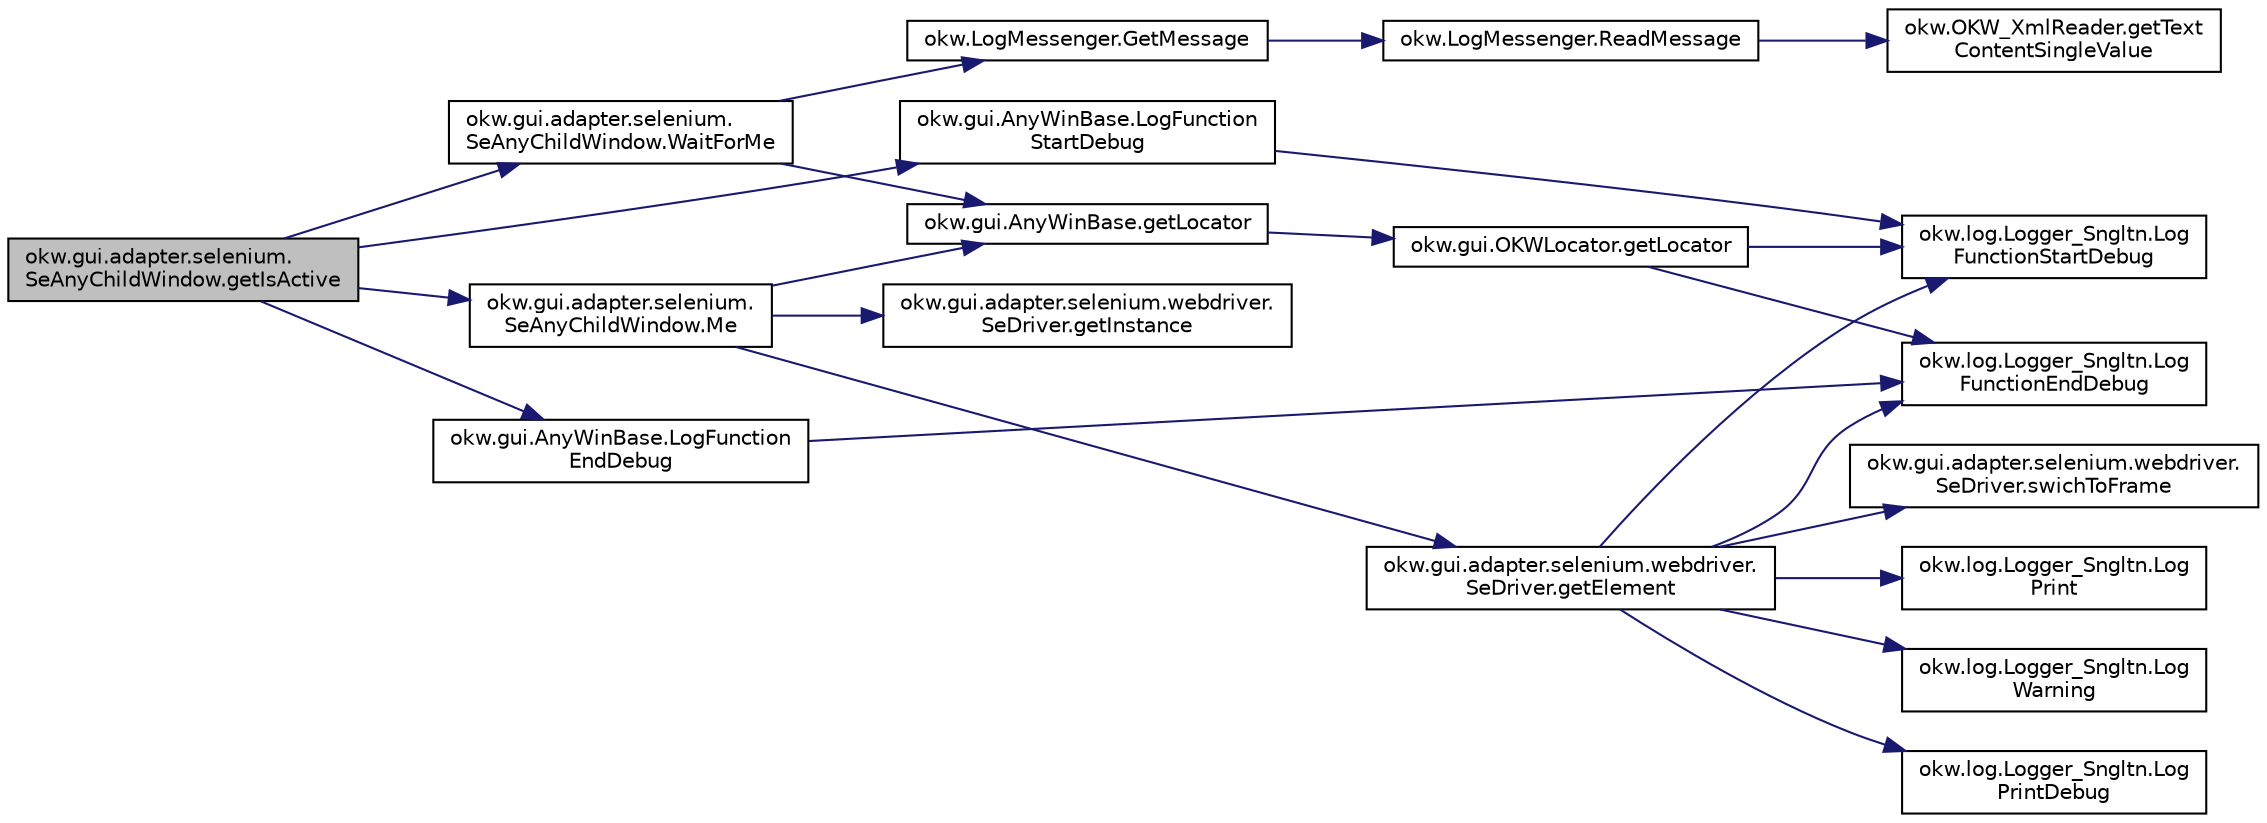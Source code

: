 digraph "okw.gui.adapter.selenium.SeAnyChildWindow.getIsActive"
{
 // INTERACTIVE_SVG=YES
 // LATEX_PDF_SIZE
  edge [fontname="Helvetica",fontsize="10",labelfontname="Helvetica",labelfontsize="10"];
  node [fontname="Helvetica",fontsize="10",shape=record];
  rankdir="LR";
  Node84 [label="okw.gui.adapter.selenium.\lSeAnyChildWindow.getIsActive",height=0.2,width=0.4,color="black", fillcolor="grey75", style="filled", fontcolor="black",tooltip="Ermittelt, ob das aktuellen Objekt aktiv ist."];
  Node84 -> Node85 [color="midnightblue",fontsize="10",style="solid",fontname="Helvetica"];
  Node85 [label="okw.gui.AnyWinBase.LogFunction\lStartDebug",height=0.2,width=0.4,color="black", fillcolor="white", style="filled",URL="$classokw_1_1gui_1_1_any_win_base.html#abaab572bdbed7b471f659d5dd8c76853",tooltip="Methode ruft die Methode Logger.Instance.LogFunctionStartDebug(fps_FunctionName), und erweitert den g..."];
  Node85 -> Node86 [color="midnightblue",fontsize="10",style="solid",fontname="Helvetica"];
  Node86 [label="okw.log.Logger_Sngltn.Log\lFunctionStartDebug",height=0.2,width=0.4,color="black", fillcolor="white", style="filled",URL="$classokw_1_1log_1_1_logger___sngltn.html#a2d4c3d22d2a52b92873ee2f3853d9c42",tooltip="LogFunctionStartDebug:"];
  Node84 -> Node87 [color="midnightblue",fontsize="10",style="solid",fontname="Helvetica"];
  Node87 [label="okw.gui.adapter.selenium.\lSeAnyChildWindow.WaitForMe",height=0.2,width=0.4,color="black", fillcolor="white", style="filled",URL="$classokw_1_1gui_1_1adapter_1_1selenium_1_1_se_any_child_window.html#a72faf4aa1717b4178fae1b0570ca9b28",tooltip="Wartet auf das Objekt Wenn kein Fenster gefunden wird,."];
  Node87 -> Node88 [color="midnightblue",fontsize="10",style="solid",fontname="Helvetica"];
  Node88 [label="okw.gui.AnyWinBase.getLocator",height=0.2,width=0.4,color="black", fillcolor="white", style="filled",URL="$classokw_1_1gui_1_1_any_win_base.html#a9929f6fae1f4e2c20df79d32d5bc79db",tooltip="Holt den vollständig (rekursiv) aufgelösten (z.B."];
  Node88 -> Node89 [color="midnightblue",fontsize="10",style="solid",fontname="Helvetica"];
  Node89 [label="okw.gui.OKWLocator.getLocator",height=0.2,width=0.4,color="black", fillcolor="white", style="filled",URL="$classokw_1_1gui_1_1_o_k_w_locator.html#adc74fc2125dd048dc1cb84e011f47ec8",tooltip="Holt den vollständig (rekursiv) aufgelösten des Locators."];
  Node89 -> Node86 [color="midnightblue",fontsize="10",style="solid",fontname="Helvetica"];
  Node89 -> Node90 [color="midnightblue",fontsize="10",style="solid",fontname="Helvetica"];
  Node90 [label="okw.log.Logger_Sngltn.Log\lFunctionEndDebug",height=0.2,width=0.4,color="black", fillcolor="white", style="filled",URL="$classokw_1_1log_1_1_logger___sngltn.html#a91b192a4e0381f6d02b791693d0fab84",tooltip="LogFunctionEndDebug:"];
  Node87 -> Node91 [color="midnightblue",fontsize="10",style="solid",fontname="Helvetica"];
  Node91 [label="okw.LogMessenger.GetMessage",height=0.2,width=0.4,color="black", fillcolor="white", style="filled",URL="$classokw_1_1_log_messenger.html#af225d1f037d47b3b085175c09d78bdd2",tooltip="Holt die Log-Meldung für MethodeNmae/Textkey ohne weitere Parameter."];
  Node91 -> Node92 [color="midnightblue",fontsize="10",style="solid",fontname="Helvetica"];
  Node92 [label="okw.LogMessenger.ReadMessage",height=0.2,width=0.4,color="black", fillcolor="white", style="filled",URL="$classokw_1_1_log_messenger.html#a530cd6ab82ec82a04206a2e976ec06e3",tooltip="Interne Kernfunktion holt die Log-Meldung mit Platzhaltern aus der XML-Datei."];
  Node92 -> Node93 [color="midnightblue",fontsize="10",style="solid",fontname="Helvetica"];
  Node93 [label="okw.OKW_XmlReader.getText\lContentSingleValue",height=0.2,width=0.4,color="black", fillcolor="white", style="filled",URL="$classokw_1_1_o_k_w___xml_reader.html#ab920b5335a2e1429c14cc5f8e79f39eb",tooltip="Lies den TextContent eines Tag."];
  Node84 -> Node94 [color="midnightblue",fontsize="10",style="solid",fontname="Helvetica"];
  Node94 [label="okw.gui.adapter.selenium.\lSeAnyChildWindow.Me",height=0.2,width=0.4,color="black", fillcolor="white", style="filled",URL="$classokw_1_1gui_1_1adapter_1_1selenium_1_1_se_any_child_window.html#a9a138af1fc6ff850d708d66f308a2525",tooltip="Ermittelt aus dem gegebenen Locator das DOM-Elelement, welches das Objekt representiert."];
  Node94 -> Node95 [color="midnightblue",fontsize="10",style="solid",fontname="Helvetica"];
  Node95 [label="okw.gui.adapter.selenium.webdriver.\lSeDriver.getInstance",height=0.2,width=0.4,color="black", fillcolor="white", style="filled",URL="$classokw_1_1gui_1_1adapter_1_1selenium_1_1webdriver_1_1_se_driver.html#aee9e3f8a67f4ad1f8100a33ba71c926e",tooltip="Gibt die Instance für die einzige Instanz dieser Klasse zurück."];
  Node94 -> Node96 [color="midnightblue",fontsize="10",style="solid",fontname="Helvetica"];
  Node96 [label="okw.gui.adapter.selenium.webdriver.\lSeDriver.getElement",height=0.2,width=0.4,color="black", fillcolor="white", style="filled",URL="$classokw_1_1gui_1_1adapter_1_1selenium_1_1webdriver_1_1_se_driver.html#a65a8400867355574525aa356a53d3ccf",tooltip="Ermittelt das Webelement mit der gegebenen frameID und dem gegebenen Locator."];
  Node96 -> Node86 [color="midnightblue",fontsize="10",style="solid",fontname="Helvetica"];
  Node96 -> Node97 [color="midnightblue",fontsize="10",style="solid",fontname="Helvetica"];
  Node97 [label="okw.gui.adapter.selenium.webdriver.\lSeDriver.swichToFrame",height=0.2,width=0.4,color="black", fillcolor="white", style="filled",URL="$classokw_1_1gui_1_1adapter_1_1selenium_1_1webdriver_1_1_se_driver.html#a47eec72c911c05beb2127672daafb325",tooltip="Wechselt das aktuelle Frame auf das Frame mit der id=iframeID."];
  Node96 -> Node98 [color="midnightblue",fontsize="10",style="solid",fontname="Helvetica"];
  Node98 [label="okw.log.Logger_Sngltn.Log\lPrint",height=0.2,width=0.4,color="black", fillcolor="white", style="filled",URL="$classokw_1_1log_1_1_logger___sngltn.html#a8ebceaddd6cc6963ddb8e08c72ea808c",tooltip="LogPrint Function: Prints the values of expressions to the results file."];
  Node96 -> Node99 [color="midnightblue",fontsize="10",style="solid",fontname="Helvetica"];
  Node99 [label="okw.log.Logger_Sngltn.Log\lWarning",height=0.2,width=0.4,color="black", fillcolor="white", style="filled",URL="$classokw_1_1log_1_1_logger___sngltn.html#a2c15e9b2cd0c6266f4c67b8cb00d92e5",tooltip="LogWarning Function: Logs a warning to the results file."];
  Node96 -> Node100 [color="midnightblue",fontsize="10",style="solid",fontname="Helvetica"];
  Node100 [label="okw.log.Logger_Sngltn.Log\lPrintDebug",height=0.2,width=0.4,color="black", fillcolor="white", style="filled",URL="$classokw_1_1log_1_1_logger___sngltn.html#a313f97c79ba4662d9daaf7f537dd02f4",tooltip="Loggt eine Nachricht."];
  Node96 -> Node90 [color="midnightblue",fontsize="10",style="solid",fontname="Helvetica"];
  Node94 -> Node88 [color="midnightblue",fontsize="10",style="solid",fontname="Helvetica"];
  Node84 -> Node101 [color="midnightblue",fontsize="10",style="solid",fontname="Helvetica"];
  Node101 [label="okw.gui.AnyWinBase.LogFunction\lEndDebug",height=0.2,width=0.4,color="black", fillcolor="white", style="filled",URL="$classokw_1_1gui_1_1_any_win_base.html#a51cf50ace21902b3a5359316f53a7f3e",tooltip="Methode ruft die Methode Logger.Instance.LogFunctionEndDebug() auf."];
  Node101 -> Node90 [color="midnightblue",fontsize="10",style="solid",fontname="Helvetica"];
}
